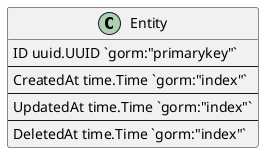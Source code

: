 @startuml Entity

class Entity {
    ID uuid.UUID `gorm:"primarykey"`
    --
    CreatedAt time.Time `gorm:"index"`
    --
    UpdatedAt time.Time `gorm:"index"`
    --
    DeletedAt time.Time `gorm:"index"`
}

@enduml